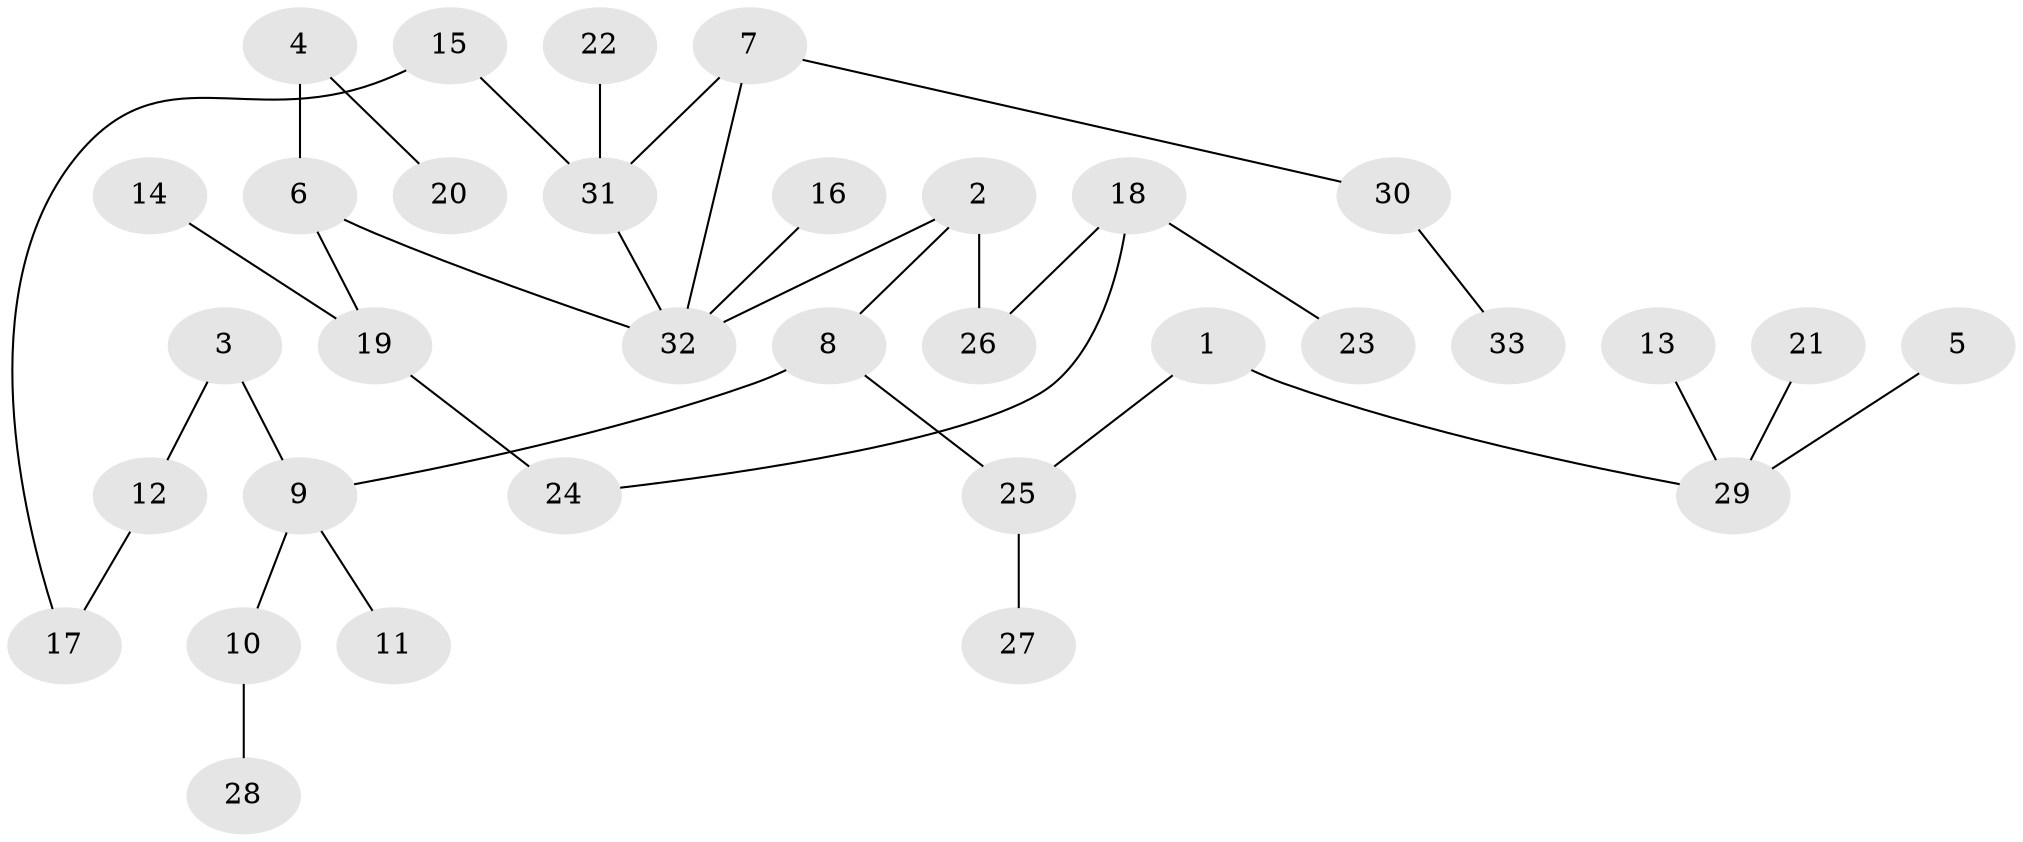 // original degree distribution, {6: 0.027522935779816515, 5: 0.045871559633027525, 4: 0.07339449541284404, 2: 0.27522935779816515, 1: 0.44954128440366975, 3: 0.12844036697247707}
// Generated by graph-tools (version 1.1) at 2025/36/03/04/25 23:36:11]
// undirected, 33 vertices, 35 edges
graph export_dot {
  node [color=gray90,style=filled];
  1;
  2;
  3;
  4;
  5;
  6;
  7;
  8;
  9;
  10;
  11;
  12;
  13;
  14;
  15;
  16;
  17;
  18;
  19;
  20;
  21;
  22;
  23;
  24;
  25;
  26;
  27;
  28;
  29;
  30;
  31;
  32;
  33;
  1 -- 25 [weight=1.0];
  1 -- 29 [weight=1.0];
  2 -- 8 [weight=1.0];
  2 -- 26 [weight=1.0];
  2 -- 32 [weight=1.0];
  3 -- 9 [weight=2.0];
  3 -- 12 [weight=1.0];
  4 -- 6 [weight=1.0];
  4 -- 20 [weight=1.0];
  5 -- 29 [weight=1.0];
  6 -- 19 [weight=1.0];
  6 -- 32 [weight=1.0];
  7 -- 30 [weight=1.0];
  7 -- 31 [weight=1.0];
  7 -- 32 [weight=1.0];
  8 -- 9 [weight=1.0];
  8 -- 25 [weight=1.0];
  9 -- 10 [weight=1.0];
  9 -- 11 [weight=1.0];
  10 -- 28 [weight=1.0];
  12 -- 17 [weight=1.0];
  13 -- 29 [weight=1.0];
  14 -- 19 [weight=1.0];
  15 -- 17 [weight=1.0];
  15 -- 31 [weight=1.0];
  16 -- 32 [weight=1.0];
  18 -- 23 [weight=1.0];
  18 -- 24 [weight=1.0];
  18 -- 26 [weight=1.0];
  19 -- 24 [weight=1.0];
  21 -- 29 [weight=1.0];
  22 -- 31 [weight=1.0];
  25 -- 27 [weight=1.0];
  30 -- 33 [weight=1.0];
  31 -- 32 [weight=1.0];
}
